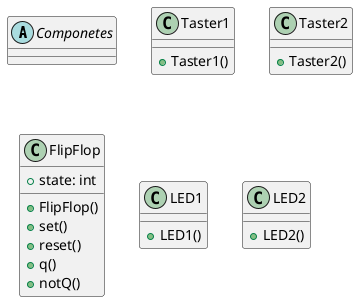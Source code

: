 @startuml

abstract class Componetes{

}

class Taster1 {
 + Taster1()
}

class Taster2{
 + Taster2()
}

class FlipFlop{
 + FlipFlop()
 + state: int
 + set()
 + reset()
 + q()
 + notQ()
}

class LED1{
 + LED1()
}

class LED2{
 + LED2()
}



@enduml